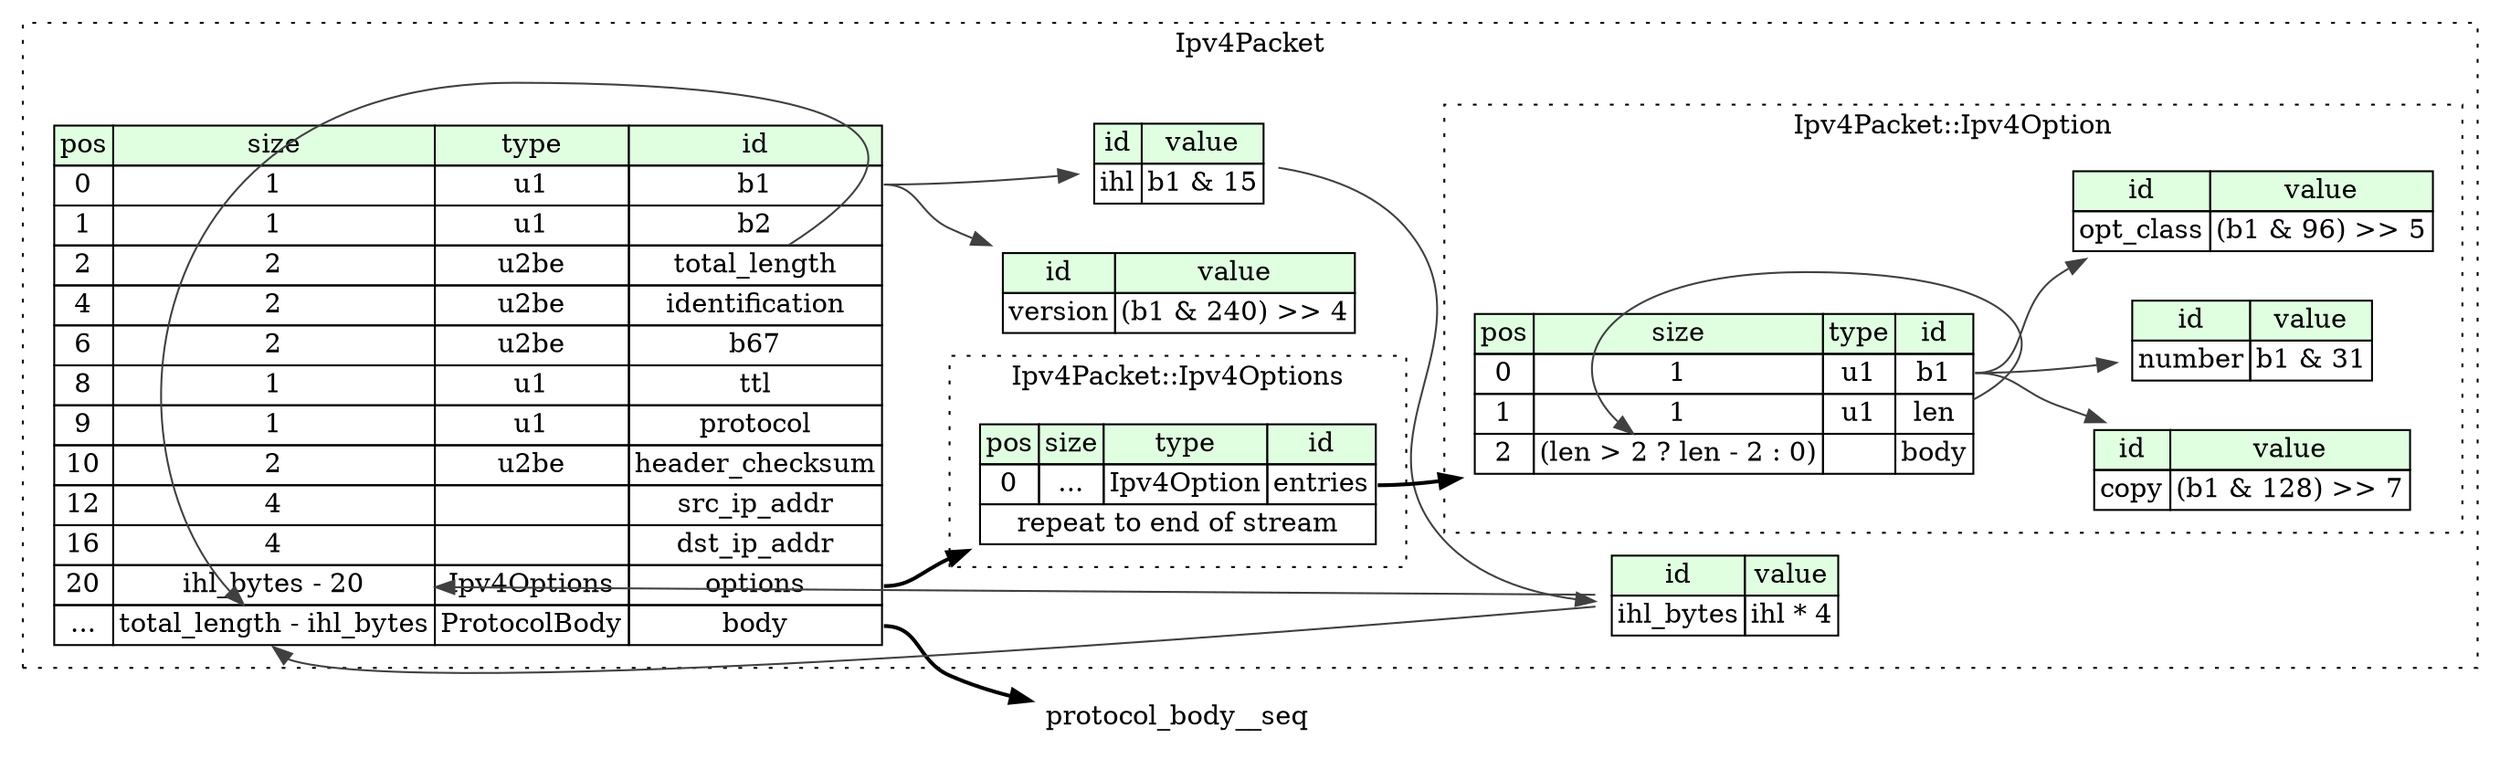 digraph {
	rankdir=LR;
	node [shape=plaintext];
	subgraph cluster__ipv4_packet {
		label="Ipv4Packet";
		graph[style=dotted];

		ipv4_packet__seq [label=<<TABLE BORDER="0" CELLBORDER="1" CELLSPACING="0">
			<TR><TD BGCOLOR="#E0FFE0">pos</TD><TD BGCOLOR="#E0FFE0">size</TD><TD BGCOLOR="#E0FFE0">type</TD><TD BGCOLOR="#E0FFE0">id</TD></TR>
			<TR><TD PORT="b1_pos">0</TD><TD PORT="b1_size">1</TD><TD>u1</TD><TD PORT="b1_type">b1</TD></TR>
			<TR><TD PORT="b2_pos">1</TD><TD PORT="b2_size">1</TD><TD>u1</TD><TD PORT="b2_type">b2</TD></TR>
			<TR><TD PORT="total_length_pos">2</TD><TD PORT="total_length_size">2</TD><TD>u2be</TD><TD PORT="total_length_type">total_length</TD></TR>
			<TR><TD PORT="identification_pos">4</TD><TD PORT="identification_size">2</TD><TD>u2be</TD><TD PORT="identification_type">identification</TD></TR>
			<TR><TD PORT="b67_pos">6</TD><TD PORT="b67_size">2</TD><TD>u2be</TD><TD PORT="b67_type">b67</TD></TR>
			<TR><TD PORT="ttl_pos">8</TD><TD PORT="ttl_size">1</TD><TD>u1</TD><TD PORT="ttl_type">ttl</TD></TR>
			<TR><TD PORT="protocol_pos">9</TD><TD PORT="protocol_size">1</TD><TD>u1</TD><TD PORT="protocol_type">protocol</TD></TR>
			<TR><TD PORT="header_checksum_pos">10</TD><TD PORT="header_checksum_size">2</TD><TD>u2be</TD><TD PORT="header_checksum_type">header_checksum</TD></TR>
			<TR><TD PORT="src_ip_addr_pos">12</TD><TD PORT="src_ip_addr_size">4</TD><TD></TD><TD PORT="src_ip_addr_type">src_ip_addr</TD></TR>
			<TR><TD PORT="dst_ip_addr_pos">16</TD><TD PORT="dst_ip_addr_size">4</TD><TD></TD><TD PORT="dst_ip_addr_type">dst_ip_addr</TD></TR>
			<TR><TD PORT="options_pos">20</TD><TD PORT="options_size">ihl_bytes - 20</TD><TD>Ipv4Options</TD><TD PORT="options_type">options</TD></TR>
			<TR><TD PORT="body_pos">...</TD><TD PORT="body_size">total_length - ihl_bytes</TD><TD>ProtocolBody</TD><TD PORT="body_type">body</TD></TR>
		</TABLE>>];
		ipv4_packet__inst__ihl [label=<<TABLE BORDER="0" CELLBORDER="1" CELLSPACING="0">
			<TR><TD BGCOLOR="#E0FFE0">id</TD><TD BGCOLOR="#E0FFE0">value</TD></TR>
			<TR><TD>ihl</TD><TD>b1 &amp; 15</TD></TR>
		</TABLE>>];
		ipv4_packet__inst__ihl_bytes [label=<<TABLE BORDER="0" CELLBORDER="1" CELLSPACING="0">
			<TR><TD BGCOLOR="#E0FFE0">id</TD><TD BGCOLOR="#E0FFE0">value</TD></TR>
			<TR><TD>ihl_bytes</TD><TD>ihl * 4</TD></TR>
		</TABLE>>];
		ipv4_packet__inst__version [label=<<TABLE BORDER="0" CELLBORDER="1" CELLSPACING="0">
			<TR><TD BGCOLOR="#E0FFE0">id</TD><TD BGCOLOR="#E0FFE0">value</TD></TR>
			<TR><TD>version</TD><TD>(b1 &amp; 240) &gt;&gt; 4</TD></TR>
		</TABLE>>];
		subgraph cluster__ipv4_option {
			label="Ipv4Packet::Ipv4Option";
			graph[style=dotted];

			ipv4_option__seq [label=<<TABLE BORDER="0" CELLBORDER="1" CELLSPACING="0">
				<TR><TD BGCOLOR="#E0FFE0">pos</TD><TD BGCOLOR="#E0FFE0">size</TD><TD BGCOLOR="#E0FFE0">type</TD><TD BGCOLOR="#E0FFE0">id</TD></TR>
				<TR><TD PORT="b1_pos">0</TD><TD PORT="b1_size">1</TD><TD>u1</TD><TD PORT="b1_type">b1</TD></TR>
				<TR><TD PORT="len_pos">1</TD><TD PORT="len_size">1</TD><TD>u1</TD><TD PORT="len_type">len</TD></TR>
				<TR><TD PORT="body_pos">2</TD><TD PORT="body_size">(len &gt; 2 ? len - 2 : 0)</TD><TD></TD><TD PORT="body_type">body</TD></TR>
			</TABLE>>];
			ipv4_option__inst__copy [label=<<TABLE BORDER="0" CELLBORDER="1" CELLSPACING="0">
				<TR><TD BGCOLOR="#E0FFE0">id</TD><TD BGCOLOR="#E0FFE0">value</TD></TR>
				<TR><TD>copy</TD><TD>(b1 &amp; 128) &gt;&gt; 7</TD></TR>
			</TABLE>>];
			ipv4_option__inst__number [label=<<TABLE BORDER="0" CELLBORDER="1" CELLSPACING="0">
				<TR><TD BGCOLOR="#E0FFE0">id</TD><TD BGCOLOR="#E0FFE0">value</TD></TR>
				<TR><TD>number</TD><TD>b1 &amp; 31</TD></TR>
			</TABLE>>];
			ipv4_option__inst__opt_class [label=<<TABLE BORDER="0" CELLBORDER="1" CELLSPACING="0">
				<TR><TD BGCOLOR="#E0FFE0">id</TD><TD BGCOLOR="#E0FFE0">value</TD></TR>
				<TR><TD>opt_class</TD><TD>(b1 &amp; 96) &gt;&gt; 5</TD></TR>
			</TABLE>>];
		}
		subgraph cluster__ipv4_options {
			label="Ipv4Packet::Ipv4Options";
			graph[style=dotted];

			ipv4_options__seq [label=<<TABLE BORDER="0" CELLBORDER="1" CELLSPACING="0">
				<TR><TD BGCOLOR="#E0FFE0">pos</TD><TD BGCOLOR="#E0FFE0">size</TD><TD BGCOLOR="#E0FFE0">type</TD><TD BGCOLOR="#E0FFE0">id</TD></TR>
				<TR><TD PORT="entries_pos">0</TD><TD PORT="entries_size">...</TD><TD>Ipv4Option</TD><TD PORT="entries_type">entries</TD></TR>
				<TR><TD COLSPAN="4" PORT="entries__repeat">repeat to end of stream</TD></TR>
			</TABLE>>];
		}
	}
	ipv4_packet__inst__ihl_bytes:ihl_bytes_type -> ipv4_packet__seq:options_size [color="#404040"];
	ipv4_packet__seq:options_type -> ipv4_options__seq [style=bold];
	ipv4_packet__seq:total_length_type -> ipv4_packet__seq:body_size [color="#404040"];
	ipv4_packet__inst__ihl_bytes:ihl_bytes_type -> ipv4_packet__seq:body_size [color="#404040"];
	ipv4_packet__seq:body_type -> protocol_body__seq [style=bold];
	ipv4_packet__seq:b1_type -> ipv4_packet__inst__ihl [color="#404040"];
	ipv4_packet__inst__ihl:ihl_type -> ipv4_packet__inst__ihl_bytes [color="#404040"];
	ipv4_packet__seq:b1_type -> ipv4_packet__inst__version [color="#404040"];
	ipv4_option__seq:len_type -> ipv4_option__seq:body_size [color="#404040"];
	ipv4_option__seq:b1_type -> ipv4_option__inst__copy [color="#404040"];
	ipv4_option__seq:b1_type -> ipv4_option__inst__number [color="#404040"];
	ipv4_option__seq:b1_type -> ipv4_option__inst__opt_class [color="#404040"];
	ipv4_options__seq:entries_type -> ipv4_option__seq [style=bold];
}
